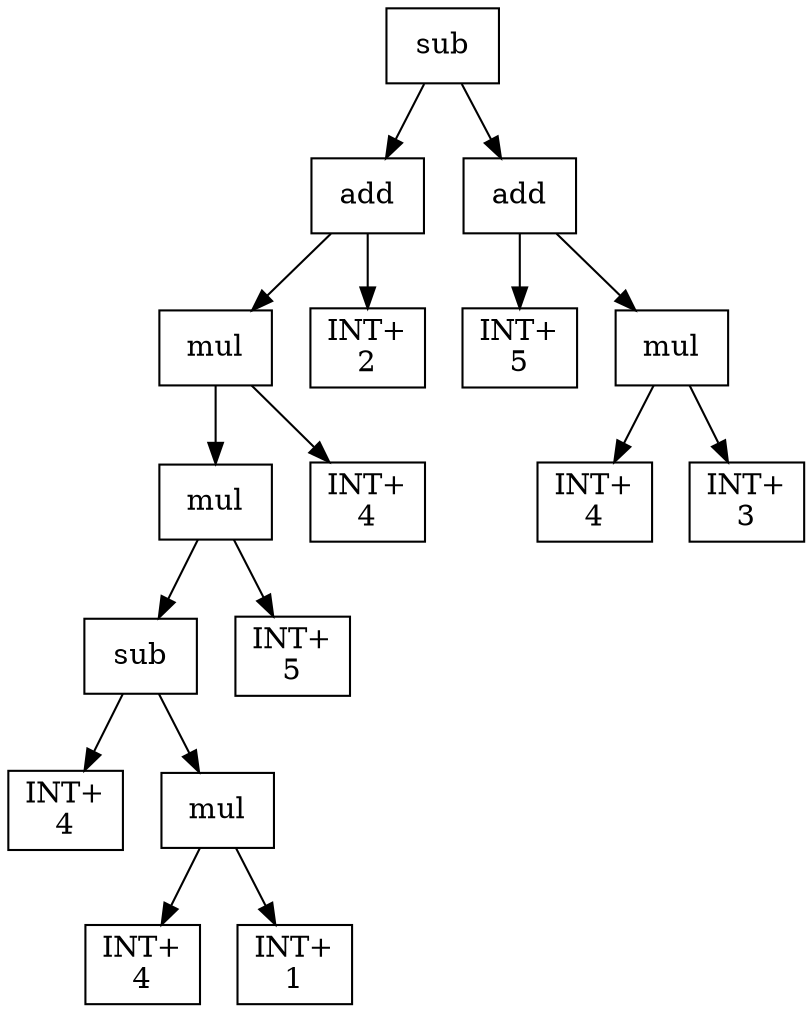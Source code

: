 digraph expr {
  node [shape=box];
  n1 [label="sub"];
  n2 [label="add"];
  n3 [label="mul"];
  n4 [label="mul"];
  n5 [label="sub"];
  n6 [label="INT+\n4"];
  n7 [label="mul"];
  n8 [label="INT+\n4"];
  n9 [label="INT+\n1"];
  n7 -> n8;
  n7 -> n9;
  n5 -> n6;
  n5 -> n7;
  n10 [label="INT+\n5"];
  n4 -> n5;
  n4 -> n10;
  n11 [label="INT+\n4"];
  n3 -> n4;
  n3 -> n11;
  n12 [label="INT+\n2"];
  n2 -> n3;
  n2 -> n12;
  n13 [label="add"];
  n14 [label="INT+\n5"];
  n15 [label="mul"];
  n16 [label="INT+\n4"];
  n17 [label="INT+\n3"];
  n15 -> n16;
  n15 -> n17;
  n13 -> n14;
  n13 -> n15;
  n1 -> n2;
  n1 -> n13;
}